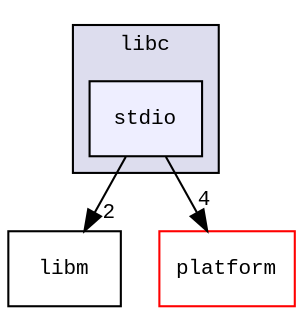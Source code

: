 digraph "src/tbox/libc/stdio" {
  compound=true
  node [ fontsize="10", fontname="CourierNew"];
  edge [ labelfontsize="10", labelfontname="CourierNew"];
  subgraph clusterdir_77f7a305e421ad7115258f9647362748 {
    graph [ bgcolor="#ddddee", pencolor="black", label="libc" fontname="CourierNew", fontsize="10", URL="dir_77f7a305e421ad7115258f9647362748.html"]
  dir_5d53d60eddefc4655b17da7f370b84b0 [shape=box, label="stdio", style="filled", fillcolor="#eeeeff", pencolor="black", URL="dir_5d53d60eddefc4655b17da7f370b84b0.html"];
  }
  dir_8ac7a660e3fbaee97122da854518670d [shape=box label="libm" URL="dir_8ac7a660e3fbaee97122da854518670d.html"];
  dir_3d9333e940592ee9d1dd6e9562262a64 [shape=box label="platform" fillcolor="white" style="filled" color="red" URL="dir_3d9333e940592ee9d1dd6e9562262a64.html"];
  dir_5d53d60eddefc4655b17da7f370b84b0->dir_8ac7a660e3fbaee97122da854518670d [headlabel="2", labeldistance=1.5 headhref="dir_000014_000021.html"];
  dir_5d53d60eddefc4655b17da7f370b84b0->dir_3d9333e940592ee9d1dd6e9562262a64 [headlabel="4", labeldistance=1.5 headhref="dir_000014_000035.html"];
}
